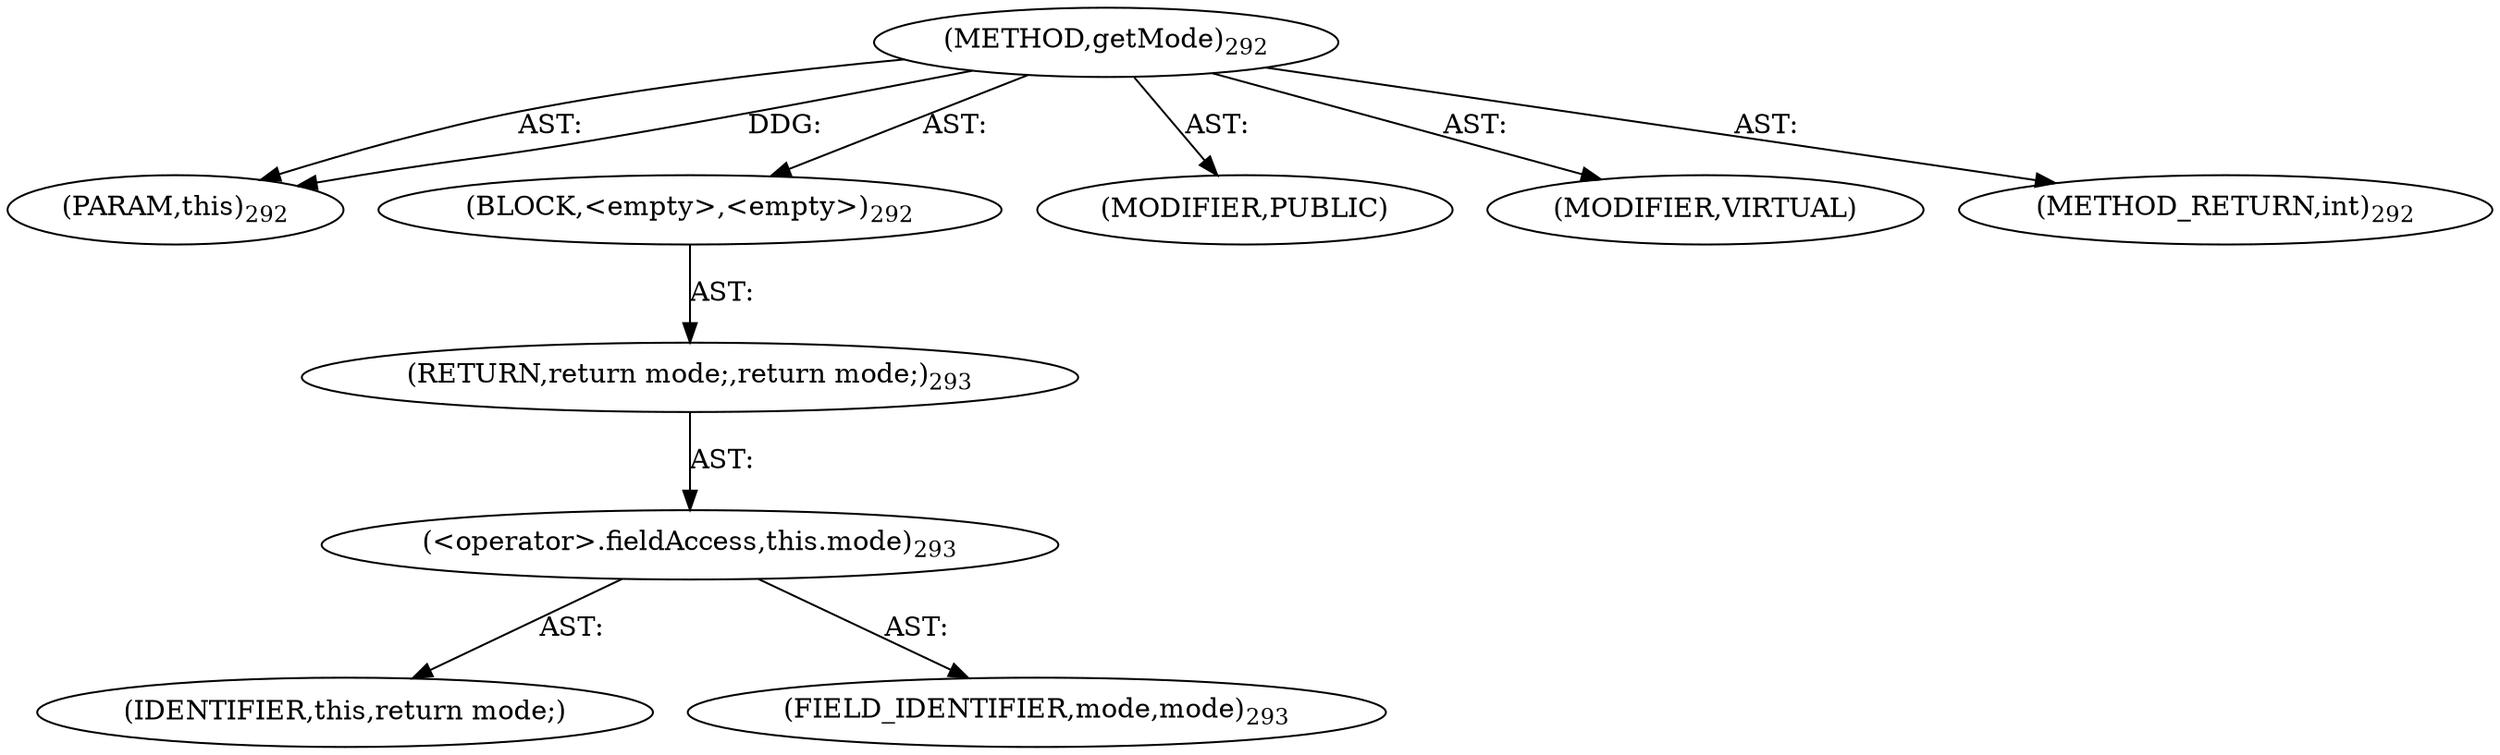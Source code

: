 digraph "getMode" {  
"111669149710" [label = <(METHOD,getMode)<SUB>292</SUB>> ]
"115964117014" [label = <(PARAM,this)<SUB>292</SUB>> ]
"25769803796" [label = <(BLOCK,&lt;empty&gt;,&lt;empty&gt;)<SUB>292</SUB>> ]
"146028888073" [label = <(RETURN,return mode;,return mode;)<SUB>293</SUB>> ]
"30064771172" [label = <(&lt;operator&gt;.fieldAccess,this.mode)<SUB>293</SUB>> ]
"68719476822" [label = <(IDENTIFIER,this,return mode;)> ]
"55834574873" [label = <(FIELD_IDENTIFIER,mode,mode)<SUB>293</SUB>> ]
"133143986212" [label = <(MODIFIER,PUBLIC)> ]
"133143986213" [label = <(MODIFIER,VIRTUAL)> ]
"128849018894" [label = <(METHOD_RETURN,int)<SUB>292</SUB>> ]
  "111669149710" -> "115964117014"  [ label = "AST: "] 
  "111669149710" -> "25769803796"  [ label = "AST: "] 
  "111669149710" -> "133143986212"  [ label = "AST: "] 
  "111669149710" -> "133143986213"  [ label = "AST: "] 
  "111669149710" -> "128849018894"  [ label = "AST: "] 
  "25769803796" -> "146028888073"  [ label = "AST: "] 
  "146028888073" -> "30064771172"  [ label = "AST: "] 
  "30064771172" -> "68719476822"  [ label = "AST: "] 
  "30064771172" -> "55834574873"  [ label = "AST: "] 
  "111669149710" -> "115964117014"  [ label = "DDG: "] 
}
